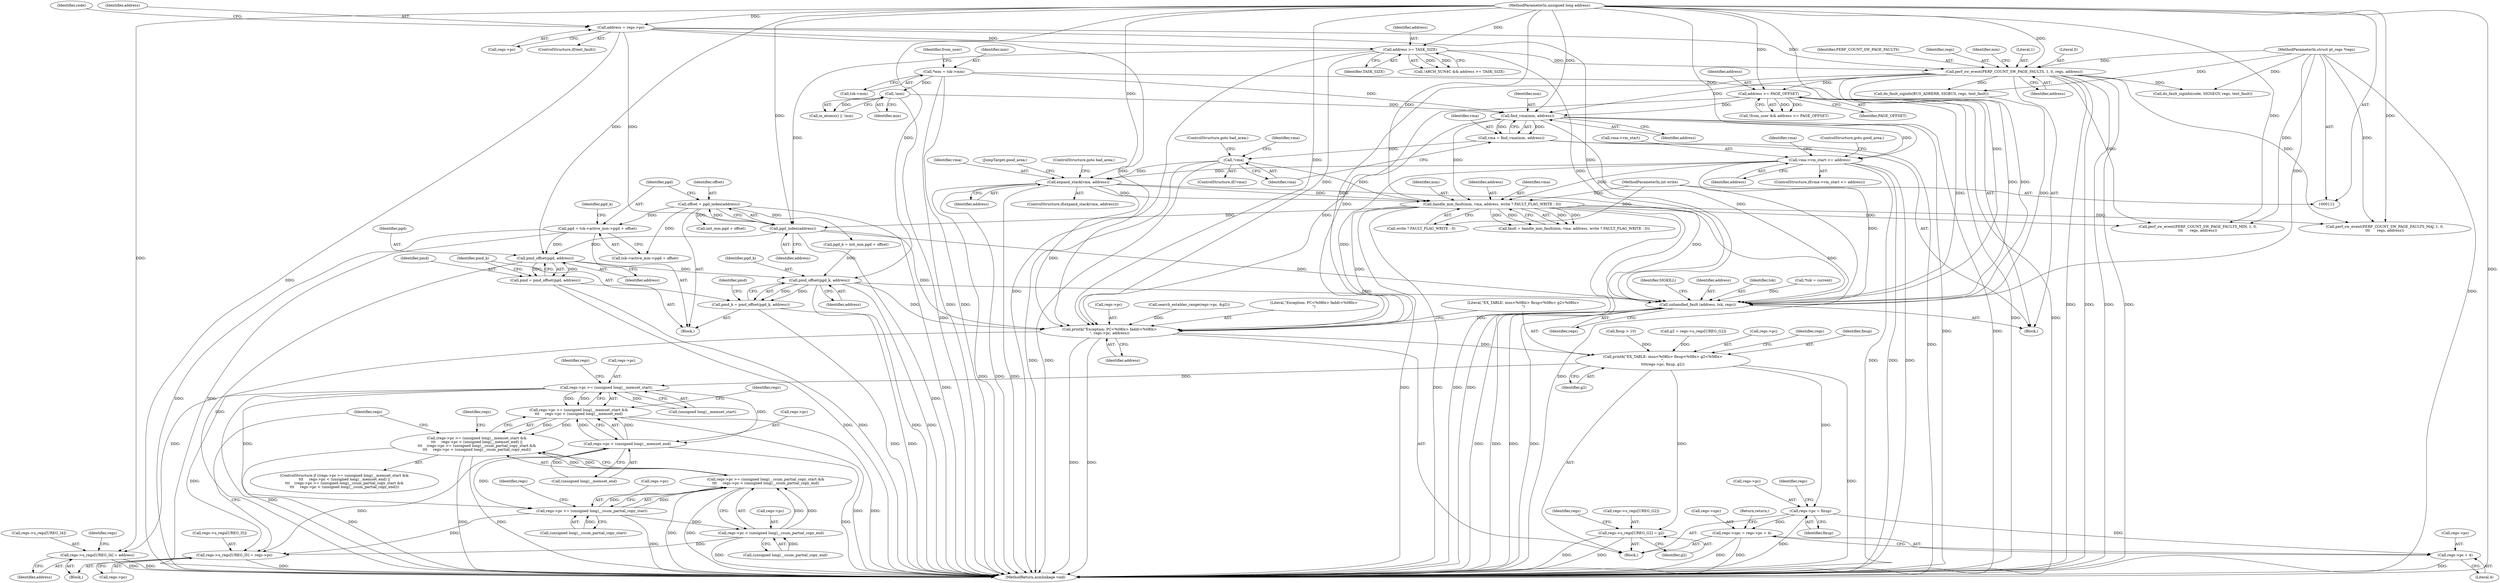 digraph "1_linux_a8b0ca17b80e92faab46ee7179ba9e99ccb61233_43@integer" {
"1000475" [label="(Call,pgd = tsk->active_mm->pgd + offset)"];
"1000467" [label="(Call,offset = pgd_index(address))"];
"1000469" [label="(Call,pgd_index(address))"];
"1000156" [label="(Call,address >= TASK_SIZE)"];
"1000144" [label="(Call,address = regs->pc)"];
"1000116" [label="(MethodParameterIn,unsigned long address)"];
"1000243" [label="(Call,handle_mm_fault(mm, vma, address, write ? FAULT_FLAG_WRITE : 0))"];
"1000187" [label="(Call,find_vma(mm, address))"];
"1000163" [label="(Call,!mm)"];
"1000124" [label="(Call,*mm = tsk->mm)"];
"1000181" [label="(Call,address >= PAGE_OFFSET)"];
"1000166" [label="(Call,perf_sw_event(PERF_COUNT_SW_PAGE_FAULTS, 1, 0, regs, address))"];
"1000113" [label="(MethodParameterIn,struct pt_regs *regs)"];
"1000210" [label="(Call,expand_stack(vma, address))"];
"1000191" [label="(Call,!vma)"];
"1000185" [label="(Call,vma = find_vma(mm, address))"];
"1000195" [label="(Call,vma->vm_start <= address)"];
"1000115" [label="(MethodParameterIn,int write)"];
"1000513" [label="(Call,pmd_offset(pgd, address))"];
"1000511" [label="(Call,pmd = pmd_offset(pgd, address))"];
"1000518" [label="(Call,pmd_offset(pgd_k, address))"];
"1000347" [label="(Call,printk(\"Exception: PC<%08lx> faddr<%08lx>\n\", regs->pc, address))"];
"1000353" [label="(Call,printk(\"EX_TABLE: insn<%08lx> fixup<%08x> g2<%08lx>\n\",\n\t\t\t\tregs->pc, fixup, g2))"];
"1000363" [label="(Call,regs->pc >= (unsigned long)__memset_start)"];
"1000362" [label="(Call,regs->pc >= (unsigned long)__memset_start &&\n\t\t\t     regs->pc < (unsigned long)__memset_end)"];
"1000361" [label="(Call,(regs->pc >= (unsigned long)__memset_start &&\n\t\t\t     regs->pc < (unsigned long)__memset_end) ||\n\t\t\t    (regs->pc >= (unsigned long)__csum_partial_copy_start &&\n\t\t\t     regs->pc < (unsigned long)__csum_partial_copy_end))"];
"1000370" [label="(Call,regs->pc < (unsigned long)__memset_end)"];
"1000378" [label="(Call,regs->pc >= (unsigned long)__csum_partial_copy_start)"];
"1000377" [label="(Call,regs->pc >= (unsigned long)__csum_partial_copy_start &&\n\t\t\t     regs->pc < (unsigned long)__csum_partial_copy_end)"];
"1000385" [label="(Call,regs->pc < (unsigned long)__csum_partial_copy_end)"];
"1000400" [label="(Call,regs->u_regs[UREG_I5] = regs->pc)"];
"1000409" [label="(Call,regs->u_regs[UREG_G2] = g2)"];
"1000416" [label="(Call,regs->pc = fixup)"];
"1000421" [label="(Call,regs->npc = regs->pc + 4)"];
"1000425" [label="(Call,regs->pc + 4)"];
"1000393" [label="(Call,regs->u_regs[UREG_I4] = address)"];
"1000431" [label="(Call,unhandled_fault (address, tsk, regs))"];
"1000516" [label="(Call,pmd_k = pmd_offset(pgd_k, address))"];
"1000436" [label="(Identifier,SIGKILL)"];
"1000124" [label="(Call,*mm = tsk->mm)"];
"1000415" [label="(Identifier,g2)"];
"1000467" [label="(Call,offset = pgd_index(address))"];
"1000362" [label="(Call,regs->pc >= (unsigned long)__memset_start &&\n\t\t\t     regs->pc < (unsigned long)__memset_end)"];
"1000396" [label="(Identifier,regs)"];
"1000209" [label="(ControlStructure,if(expand_stack(vma, address)))"];
"1000386" [label="(Call,regs->pc)"];
"1000371" [label="(Call,regs->pc)"];
"1000432" [label="(Identifier,address)"];
"1000401" [label="(Call,regs->u_regs[UREG_I5])"];
"1000146" [label="(Call,regs->pc)"];
"1000385" [label="(Call,regs->pc < (unsigned long)__csum_partial_copy_end)"];
"1000403" [label="(Identifier,regs)"];
"1000434" [label="(Identifier,regs)"];
"1000512" [label="(Identifier,pmd)"];
"1000433" [label="(Identifier,tsk)"];
"1000358" [label="(Identifier,fixup)"];
"1000133" [label="(Identifier,from_user)"];
"1000213" [label="(ControlStructure,goto bad_area;)"];
"1000243" [label="(Call,handle_mm_fault(mm, vma, address, write ? FAULT_FLAG_WRITE : 0))"];
"1000196" [label="(Call,vma->vm_start)"];
"1000211" [label="(Identifier,vma)"];
"1000199" [label="(Identifier,address)"];
"1000367" [label="(Call,(unsigned long)__memset_start)"];
"1000393" [label="(Call,regs->u_regs[UREG_I4] = address)"];
"1000370" [label="(Call,regs->pc < (unsigned long)__memset_end)"];
"1000171" [label="(Identifier,address)"];
"1000406" [label="(Call,regs->pc)"];
"1000115" [label="(MethodParameterIn,int write)"];
"1000197" [label="(Identifier,vma)"];
"1000278" [label="(Call,perf_sw_event(PERF_COUNT_SW_PAGE_FAULTS_MAJ, 1, 0,\n\t\t\t      regs, address))"];
"1000389" [label="(Call,(unsigned long)__csum_partial_copy_end)"];
"1000469" [label="(Call,pgd_index(address))"];
"1000465" [label="(Block,)"];
"1000423" [label="(Identifier,regs)"];
"1000193" [label="(ControlStructure,goto bad_area;)"];
"1000513" [label="(Call,pmd_offset(pgd, address))"];
"1000158" [label="(Identifier,TASK_SIZE)"];
"1000519" [label="(Identifier,pgd_k)"];
"1000360" [label="(ControlStructure,if ((regs->pc >= (unsigned long)__memset_start &&\n\t\t\t     regs->pc < (unsigned long)__memset_end) ||\n\t\t\t    (regs->pc >= (unsigned long)__csum_partial_copy_start &&\n\t\t\t     regs->pc < (unsigned long)__csum_partial_copy_end)))"];
"1000247" [label="(Call,write ? FAULT_FLAG_WRITE : 0)"];
"1000125" [label="(Identifier,mm)"];
"1000353" [label="(Call,printk(\"EX_TABLE: insn<%08lx> fixup<%08x> g2<%08lx>\n\",\n\t\t\t\tregs->pc, fixup, g2))"];
"1000486" [label="(Call,init_mm.pgd + offset)"];
"1000244" [label="(Identifier,mm)"];
"1000190" [label="(ControlStructure,if(!vma))"];
"1000421" [label="(Call,regs->npc = regs->pc + 4)"];
"1000409" [label="(Call,regs->u_regs[UREG_G2] = g2)"];
"1000394" [label="(Call,regs->u_regs[UREG_I4])"];
"1000169" [label="(Literal,0)"];
"1000120" [label="(Call,*tsk = current)"];
"1000191" [label="(Call,!vma)"];
"1000167" [label="(Identifier,PERF_COUNT_SW_PAGE_FAULTS)"];
"1000116" [label="(MethodParameterIn,unsigned long address)"];
"1000181" [label="(Call,address >= PAGE_OFFSET)"];
"1000429" [label="(Literal,4)"];
"1000425" [label="(Call,regs->pc + 4)"];
"1000484" [label="(Call,pgd_k = init_mm.pgd + offset)"];
"1000468" [label="(Identifier,offset)"];
"1000382" [label="(Call,(unsigned long)__csum_partial_copy_start)"];
"1000422" [label="(Call,regs->npc)"];
"1000347" [label="(Call,printk(\"Exception: PC<%08lx> faddr<%08lx>\n\", regs->pc, address))"];
"1000339" [label="(Call,fixup > 10)"];
"1000380" [label="(Identifier,regs)"];
"1000515" [label="(Identifier,address)"];
"1000520" [label="(Identifier,address)"];
"1000142" [label="(ControlStructure,if(text_fault))"];
"1000349" [label="(Call,regs->pc)"];
"1000153" [label="(Call,!ARCH_SUN4C && address >= TASK_SIZE)"];
"1000355" [label="(Call,regs->pc)"];
"1000189" [label="(Identifier,address)"];
"1000212" [label="(Identifier,address)"];
"1000525" [label="(Identifier,pmd)"];
"1000399" [label="(Identifier,address)"];
"1000113" [label="(MethodParameterIn,struct pt_regs *regs)"];
"1000187" [label="(Call,find_vma(mm, address))"];
"1000163" [label="(Call,!mm)"];
"1000514" [label="(Identifier,pgd)"];
"1000332" [label="(Call,search_extables_range(regs->pc, &g2))"];
"1000511" [label="(Call,pmd = pmd_offset(pgd, address))"];
"1000170" [label="(Identifier,regs)"];
"1000364" [label="(Call,regs->pc)"];
"1000205" [label="(Identifier,vma)"];
"1000150" [label="(Identifier,code)"];
"1000117" [label="(Block,)"];
"1000365" [label="(Identifier,regs)"];
"1000214" [label="(JumpTarget,good_area:)"];
"1000182" [label="(Identifier,address)"];
"1000161" [label="(Call,in_atomic() || !mm)"];
"1000392" [label="(Block,)"];
"1000374" [label="(Call,(unsigned long)__memset_end)"];
"1000195" [label="(Call,vma->vm_start <= address)"];
"1000516" [label="(Call,pmd_k = pmd_offset(pgd_k, address))"];
"1000430" [label="(Return,return;)"];
"1000517" [label="(Identifier,pmd_k)"];
"1000188" [label="(Identifier,mm)"];
"1000361" [label="(Call,(regs->pc >= (unsigned long)__memset_start &&\n\t\t\t     regs->pc < (unsigned long)__memset_end) ||\n\t\t\t    (regs->pc >= (unsigned long)__csum_partial_copy_start &&\n\t\t\t     regs->pc < (unsigned long)__csum_partial_copy_end))"];
"1000378" [label="(Call,regs->pc >= (unsigned long)__csum_partial_copy_start)"];
"1000485" [label="(Identifier,pgd_k)"];
"1000477" [label="(Call,tsk->active_mm->pgd + offset)"];
"1000246" [label="(Identifier,address)"];
"1000475" [label="(Call,pgd = tsk->active_mm->pgd + offset)"];
"1000156" [label="(Call,address >= TASK_SIZE)"];
"1000372" [label="(Identifier,regs)"];
"1000431" [label="(Call,unhandled_fault (address, tsk, regs))"];
"1000245" [label="(Identifier,vma)"];
"1000312" [label="(Call,do_fault_siginfo(code, SIGSEGV, regs, text_fault))"];
"1000166" [label="(Call,perf_sw_event(PERF_COUNT_SW_PAGE_FAULTS, 1, 0, regs, address))"];
"1000412" [label="(Identifier,regs)"];
"1000418" [label="(Identifier,regs)"];
"1000455" [label="(Call,do_fault_siginfo(BUS_ADRERR, SIGBUS, regs, text_fault))"];
"1000417" [label="(Call,regs->pc)"];
"1000185" [label="(Call,vma = find_vma(mm, address))"];
"1000426" [label="(Call,regs->pc)"];
"1000537" [label="(MethodReturn,asmlinkage void)"];
"1000363" [label="(Call,regs->pc >= (unsigned long)__memset_start)"];
"1000379" [label="(Call,regs->pc)"];
"1000194" [label="(ControlStructure,if(vma->vm_start <= address))"];
"1000518" [label="(Call,pmd_offset(pgd_k, address))"];
"1000476" [label="(Identifier,pgd)"];
"1000178" [label="(Call,!from_user && address >= PAGE_OFFSET)"];
"1000400" [label="(Call,regs->u_regs[UREG_I5] = regs->pc)"];
"1000420" [label="(Identifier,fixup)"];
"1000354" [label="(Literal,\"EX_TABLE: insn<%08lx> fixup<%08x> g2<%08lx>\n\")"];
"1000175" [label="(Identifier,mm)"];
"1000186" [label="(Identifier,vma)"];
"1000144" [label="(Call,address = regs->pc)"];
"1000387" [label="(Identifier,regs)"];
"1000290" [label="(Call,perf_sw_event(PERF_COUNT_SW_PAGE_FAULTS_MIN, 1, 0,\n\t\t\t      regs, address))"];
"1000192" [label="(Identifier,vma)"];
"1000319" [label="(Call,g2 = regs->u_regs[UREG_G2])"];
"1000470" [label="(Identifier,address)"];
"1000210" [label="(Call,expand_stack(vma, address))"];
"1000410" [label="(Call,regs->u_regs[UREG_G2])"];
"1000352" [label="(Identifier,address)"];
"1000157" [label="(Identifier,address)"];
"1000241" [label="(Call,fault = handle_mm_fault(mm, vma, address, write ? FAULT_FLAG_WRITE : 0))"];
"1000348" [label="(Literal,\"Exception: PC<%08lx> faddr<%08lx>\n\")"];
"1000377" [label="(Call,regs->pc >= (unsigned long)__csum_partial_copy_start &&\n\t\t\t     regs->pc < (unsigned long)__csum_partial_copy_end)"];
"1000359" [label="(Identifier,g2)"];
"1000126" [label="(Call,tsk->mm)"];
"1000342" [label="(Block,)"];
"1000416" [label="(Call,regs->pc = fixup)"];
"1000168" [label="(Literal,1)"];
"1000164" [label="(Identifier,mm)"];
"1000200" [label="(ControlStructure,goto good_area;)"];
"1000183" [label="(Identifier,PAGE_OFFSET)"];
"1000145" [label="(Identifier,address)"];
"1000475" -> "1000465"  [label="AST: "];
"1000475" -> "1000477"  [label="CFG: "];
"1000476" -> "1000475"  [label="AST: "];
"1000477" -> "1000475"  [label="AST: "];
"1000485" -> "1000475"  [label="CFG: "];
"1000475" -> "1000537"  [label="DDG: "];
"1000475" -> "1000537"  [label="DDG: "];
"1000467" -> "1000475"  [label="DDG: "];
"1000475" -> "1000513"  [label="DDG: "];
"1000467" -> "1000465"  [label="AST: "];
"1000467" -> "1000469"  [label="CFG: "];
"1000468" -> "1000467"  [label="AST: "];
"1000469" -> "1000467"  [label="AST: "];
"1000476" -> "1000467"  [label="CFG: "];
"1000467" -> "1000537"  [label="DDG: "];
"1000469" -> "1000467"  [label="DDG: "];
"1000467" -> "1000477"  [label="DDG: "];
"1000467" -> "1000484"  [label="DDG: "];
"1000467" -> "1000486"  [label="DDG: "];
"1000469" -> "1000470"  [label="CFG: "];
"1000470" -> "1000469"  [label="AST: "];
"1000469" -> "1000537"  [label="DDG: "];
"1000469" -> "1000347"  [label="DDG: "];
"1000469" -> "1000431"  [label="DDG: "];
"1000156" -> "1000469"  [label="DDG: "];
"1000144" -> "1000469"  [label="DDG: "];
"1000243" -> "1000469"  [label="DDG: "];
"1000116" -> "1000469"  [label="DDG: "];
"1000469" -> "1000513"  [label="DDG: "];
"1000156" -> "1000153"  [label="AST: "];
"1000156" -> "1000158"  [label="CFG: "];
"1000157" -> "1000156"  [label="AST: "];
"1000158" -> "1000156"  [label="AST: "];
"1000153" -> "1000156"  [label="CFG: "];
"1000156" -> "1000537"  [label="DDG: "];
"1000156" -> "1000153"  [label="DDG: "];
"1000156" -> "1000153"  [label="DDG: "];
"1000144" -> "1000156"  [label="DDG: "];
"1000116" -> "1000156"  [label="DDG: "];
"1000156" -> "1000166"  [label="DDG: "];
"1000156" -> "1000347"  [label="DDG: "];
"1000156" -> "1000431"  [label="DDG: "];
"1000144" -> "1000142"  [label="AST: "];
"1000144" -> "1000146"  [label="CFG: "];
"1000145" -> "1000144"  [label="AST: "];
"1000146" -> "1000144"  [label="AST: "];
"1000150" -> "1000144"  [label="CFG: "];
"1000144" -> "1000537"  [label="DDG: "];
"1000116" -> "1000144"  [label="DDG: "];
"1000144" -> "1000166"  [label="DDG: "];
"1000144" -> "1000347"  [label="DDG: "];
"1000144" -> "1000431"  [label="DDG: "];
"1000116" -> "1000112"  [label="AST: "];
"1000116" -> "1000537"  [label="DDG: "];
"1000116" -> "1000166"  [label="DDG: "];
"1000116" -> "1000181"  [label="DDG: "];
"1000116" -> "1000187"  [label="DDG: "];
"1000116" -> "1000195"  [label="DDG: "];
"1000116" -> "1000210"  [label="DDG: "];
"1000116" -> "1000243"  [label="DDG: "];
"1000116" -> "1000278"  [label="DDG: "];
"1000116" -> "1000290"  [label="DDG: "];
"1000116" -> "1000347"  [label="DDG: "];
"1000116" -> "1000393"  [label="DDG: "];
"1000116" -> "1000431"  [label="DDG: "];
"1000116" -> "1000513"  [label="DDG: "];
"1000116" -> "1000518"  [label="DDG: "];
"1000243" -> "1000241"  [label="AST: "];
"1000243" -> "1000247"  [label="CFG: "];
"1000244" -> "1000243"  [label="AST: "];
"1000245" -> "1000243"  [label="AST: "];
"1000246" -> "1000243"  [label="AST: "];
"1000247" -> "1000243"  [label="AST: "];
"1000241" -> "1000243"  [label="CFG: "];
"1000243" -> "1000537"  [label="DDG: "];
"1000243" -> "1000537"  [label="DDG: "];
"1000243" -> "1000537"  [label="DDG: "];
"1000243" -> "1000537"  [label="DDG: "];
"1000243" -> "1000241"  [label="DDG: "];
"1000243" -> "1000241"  [label="DDG: "];
"1000243" -> "1000241"  [label="DDG: "];
"1000243" -> "1000241"  [label="DDG: "];
"1000187" -> "1000243"  [label="DDG: "];
"1000210" -> "1000243"  [label="DDG: "];
"1000210" -> "1000243"  [label="DDG: "];
"1000191" -> "1000243"  [label="DDG: "];
"1000195" -> "1000243"  [label="DDG: "];
"1000115" -> "1000243"  [label="DDG: "];
"1000243" -> "1000278"  [label="DDG: "];
"1000243" -> "1000290"  [label="DDG: "];
"1000243" -> "1000347"  [label="DDG: "];
"1000243" -> "1000431"  [label="DDG: "];
"1000187" -> "1000185"  [label="AST: "];
"1000187" -> "1000189"  [label="CFG: "];
"1000188" -> "1000187"  [label="AST: "];
"1000189" -> "1000187"  [label="AST: "];
"1000185" -> "1000187"  [label="CFG: "];
"1000187" -> "1000537"  [label="DDG: "];
"1000187" -> "1000537"  [label="DDG: "];
"1000187" -> "1000185"  [label="DDG: "];
"1000187" -> "1000185"  [label="DDG: "];
"1000163" -> "1000187"  [label="DDG: "];
"1000124" -> "1000187"  [label="DDG: "];
"1000181" -> "1000187"  [label="DDG: "];
"1000166" -> "1000187"  [label="DDG: "];
"1000187" -> "1000195"  [label="DDG: "];
"1000187" -> "1000347"  [label="DDG: "];
"1000187" -> "1000431"  [label="DDG: "];
"1000163" -> "1000161"  [label="AST: "];
"1000163" -> "1000164"  [label="CFG: "];
"1000164" -> "1000163"  [label="AST: "];
"1000161" -> "1000163"  [label="CFG: "];
"1000163" -> "1000537"  [label="DDG: "];
"1000163" -> "1000161"  [label="DDG: "];
"1000124" -> "1000163"  [label="DDG: "];
"1000124" -> "1000117"  [label="AST: "];
"1000124" -> "1000126"  [label="CFG: "];
"1000125" -> "1000124"  [label="AST: "];
"1000126" -> "1000124"  [label="AST: "];
"1000133" -> "1000124"  [label="CFG: "];
"1000124" -> "1000537"  [label="DDG: "];
"1000124" -> "1000537"  [label="DDG: "];
"1000181" -> "1000178"  [label="AST: "];
"1000181" -> "1000183"  [label="CFG: "];
"1000182" -> "1000181"  [label="AST: "];
"1000183" -> "1000181"  [label="AST: "];
"1000178" -> "1000181"  [label="CFG: "];
"1000181" -> "1000537"  [label="DDG: "];
"1000181" -> "1000537"  [label="DDG: "];
"1000181" -> "1000178"  [label="DDG: "];
"1000181" -> "1000178"  [label="DDG: "];
"1000166" -> "1000181"  [label="DDG: "];
"1000181" -> "1000347"  [label="DDG: "];
"1000181" -> "1000431"  [label="DDG: "];
"1000166" -> "1000117"  [label="AST: "];
"1000166" -> "1000171"  [label="CFG: "];
"1000167" -> "1000166"  [label="AST: "];
"1000168" -> "1000166"  [label="AST: "];
"1000169" -> "1000166"  [label="AST: "];
"1000170" -> "1000166"  [label="AST: "];
"1000171" -> "1000166"  [label="AST: "];
"1000175" -> "1000166"  [label="CFG: "];
"1000166" -> "1000537"  [label="DDG: "];
"1000166" -> "1000537"  [label="DDG: "];
"1000166" -> "1000537"  [label="DDG: "];
"1000166" -> "1000537"  [label="DDG: "];
"1000113" -> "1000166"  [label="DDG: "];
"1000166" -> "1000278"  [label="DDG: "];
"1000166" -> "1000290"  [label="DDG: "];
"1000166" -> "1000312"  [label="DDG: "];
"1000166" -> "1000347"  [label="DDG: "];
"1000166" -> "1000431"  [label="DDG: "];
"1000166" -> "1000431"  [label="DDG: "];
"1000166" -> "1000455"  [label="DDG: "];
"1000113" -> "1000112"  [label="AST: "];
"1000113" -> "1000537"  [label="DDG: "];
"1000113" -> "1000278"  [label="DDG: "];
"1000113" -> "1000290"  [label="DDG: "];
"1000113" -> "1000312"  [label="DDG: "];
"1000113" -> "1000431"  [label="DDG: "];
"1000113" -> "1000455"  [label="DDG: "];
"1000210" -> "1000209"  [label="AST: "];
"1000210" -> "1000212"  [label="CFG: "];
"1000211" -> "1000210"  [label="AST: "];
"1000212" -> "1000210"  [label="AST: "];
"1000213" -> "1000210"  [label="CFG: "];
"1000214" -> "1000210"  [label="CFG: "];
"1000210" -> "1000537"  [label="DDG: "];
"1000210" -> "1000537"  [label="DDG: "];
"1000210" -> "1000537"  [label="DDG: "];
"1000191" -> "1000210"  [label="DDG: "];
"1000195" -> "1000210"  [label="DDG: "];
"1000210" -> "1000347"  [label="DDG: "];
"1000210" -> "1000431"  [label="DDG: "];
"1000191" -> "1000190"  [label="AST: "];
"1000191" -> "1000192"  [label="CFG: "];
"1000192" -> "1000191"  [label="AST: "];
"1000193" -> "1000191"  [label="CFG: "];
"1000197" -> "1000191"  [label="CFG: "];
"1000191" -> "1000537"  [label="DDG: "];
"1000191" -> "1000537"  [label="DDG: "];
"1000185" -> "1000191"  [label="DDG: "];
"1000185" -> "1000117"  [label="AST: "];
"1000186" -> "1000185"  [label="AST: "];
"1000192" -> "1000185"  [label="CFG: "];
"1000185" -> "1000537"  [label="DDG: "];
"1000195" -> "1000194"  [label="AST: "];
"1000195" -> "1000199"  [label="CFG: "];
"1000196" -> "1000195"  [label="AST: "];
"1000199" -> "1000195"  [label="AST: "];
"1000200" -> "1000195"  [label="CFG: "];
"1000205" -> "1000195"  [label="CFG: "];
"1000195" -> "1000537"  [label="DDG: "];
"1000195" -> "1000537"  [label="DDG: "];
"1000195" -> "1000537"  [label="DDG: "];
"1000195" -> "1000347"  [label="DDG: "];
"1000195" -> "1000431"  [label="DDG: "];
"1000115" -> "1000112"  [label="AST: "];
"1000115" -> "1000537"  [label="DDG: "];
"1000115" -> "1000247"  [label="DDG: "];
"1000513" -> "1000511"  [label="AST: "];
"1000513" -> "1000515"  [label="CFG: "];
"1000514" -> "1000513"  [label="AST: "];
"1000515" -> "1000513"  [label="AST: "];
"1000511" -> "1000513"  [label="CFG: "];
"1000513" -> "1000537"  [label="DDG: "];
"1000513" -> "1000511"  [label="DDG: "];
"1000513" -> "1000511"  [label="DDG: "];
"1000513" -> "1000518"  [label="DDG: "];
"1000511" -> "1000465"  [label="AST: "];
"1000512" -> "1000511"  [label="AST: "];
"1000517" -> "1000511"  [label="CFG: "];
"1000511" -> "1000537"  [label="DDG: "];
"1000511" -> "1000537"  [label="DDG: "];
"1000518" -> "1000516"  [label="AST: "];
"1000518" -> "1000520"  [label="CFG: "];
"1000519" -> "1000518"  [label="AST: "];
"1000520" -> "1000518"  [label="AST: "];
"1000516" -> "1000518"  [label="CFG: "];
"1000518" -> "1000537"  [label="DDG: "];
"1000518" -> "1000537"  [label="DDG: "];
"1000518" -> "1000347"  [label="DDG: "];
"1000518" -> "1000431"  [label="DDG: "];
"1000518" -> "1000516"  [label="DDG: "];
"1000518" -> "1000516"  [label="DDG: "];
"1000484" -> "1000518"  [label="DDG: "];
"1000347" -> "1000342"  [label="AST: "];
"1000347" -> "1000352"  [label="CFG: "];
"1000348" -> "1000347"  [label="AST: "];
"1000349" -> "1000347"  [label="AST: "];
"1000352" -> "1000347"  [label="AST: "];
"1000354" -> "1000347"  [label="CFG: "];
"1000347" -> "1000537"  [label="DDG: "];
"1000347" -> "1000537"  [label="DDG: "];
"1000332" -> "1000347"  [label="DDG: "];
"1000431" -> "1000347"  [label="DDG: "];
"1000347" -> "1000353"  [label="DDG: "];
"1000347" -> "1000393"  [label="DDG: "];
"1000353" -> "1000342"  [label="AST: "];
"1000353" -> "1000359"  [label="CFG: "];
"1000354" -> "1000353"  [label="AST: "];
"1000355" -> "1000353"  [label="AST: "];
"1000358" -> "1000353"  [label="AST: "];
"1000359" -> "1000353"  [label="AST: "];
"1000365" -> "1000353"  [label="CFG: "];
"1000353" -> "1000537"  [label="DDG: "];
"1000339" -> "1000353"  [label="DDG: "];
"1000319" -> "1000353"  [label="DDG: "];
"1000353" -> "1000363"  [label="DDG: "];
"1000353" -> "1000409"  [label="DDG: "];
"1000353" -> "1000416"  [label="DDG: "];
"1000363" -> "1000362"  [label="AST: "];
"1000363" -> "1000367"  [label="CFG: "];
"1000364" -> "1000363"  [label="AST: "];
"1000367" -> "1000363"  [label="AST: "];
"1000372" -> "1000363"  [label="CFG: "];
"1000362" -> "1000363"  [label="CFG: "];
"1000363" -> "1000537"  [label="DDG: "];
"1000363" -> "1000362"  [label="DDG: "];
"1000363" -> "1000362"  [label="DDG: "];
"1000367" -> "1000363"  [label="DDG: "];
"1000363" -> "1000370"  [label="DDG: "];
"1000363" -> "1000378"  [label="DDG: "];
"1000363" -> "1000400"  [label="DDG: "];
"1000362" -> "1000361"  [label="AST: "];
"1000362" -> "1000370"  [label="CFG: "];
"1000370" -> "1000362"  [label="AST: "];
"1000380" -> "1000362"  [label="CFG: "];
"1000361" -> "1000362"  [label="CFG: "];
"1000362" -> "1000537"  [label="DDG: "];
"1000362" -> "1000537"  [label="DDG: "];
"1000362" -> "1000361"  [label="DDG: "];
"1000362" -> "1000361"  [label="DDG: "];
"1000370" -> "1000362"  [label="DDG: "];
"1000370" -> "1000362"  [label="DDG: "];
"1000361" -> "1000360"  [label="AST: "];
"1000361" -> "1000377"  [label="CFG: "];
"1000377" -> "1000361"  [label="AST: "];
"1000396" -> "1000361"  [label="CFG: "];
"1000412" -> "1000361"  [label="CFG: "];
"1000361" -> "1000537"  [label="DDG: "];
"1000361" -> "1000537"  [label="DDG: "];
"1000361" -> "1000537"  [label="DDG: "];
"1000377" -> "1000361"  [label="DDG: "];
"1000377" -> "1000361"  [label="DDG: "];
"1000370" -> "1000374"  [label="CFG: "];
"1000371" -> "1000370"  [label="AST: "];
"1000374" -> "1000370"  [label="AST: "];
"1000370" -> "1000537"  [label="DDG: "];
"1000374" -> "1000370"  [label="DDG: "];
"1000370" -> "1000378"  [label="DDG: "];
"1000370" -> "1000400"  [label="DDG: "];
"1000378" -> "1000377"  [label="AST: "];
"1000378" -> "1000382"  [label="CFG: "];
"1000379" -> "1000378"  [label="AST: "];
"1000382" -> "1000378"  [label="AST: "];
"1000387" -> "1000378"  [label="CFG: "];
"1000377" -> "1000378"  [label="CFG: "];
"1000378" -> "1000537"  [label="DDG: "];
"1000378" -> "1000377"  [label="DDG: "];
"1000378" -> "1000377"  [label="DDG: "];
"1000382" -> "1000378"  [label="DDG: "];
"1000378" -> "1000385"  [label="DDG: "];
"1000378" -> "1000400"  [label="DDG: "];
"1000377" -> "1000385"  [label="CFG: "];
"1000385" -> "1000377"  [label="AST: "];
"1000377" -> "1000537"  [label="DDG: "];
"1000377" -> "1000537"  [label="DDG: "];
"1000385" -> "1000377"  [label="DDG: "];
"1000385" -> "1000377"  [label="DDG: "];
"1000385" -> "1000389"  [label="CFG: "];
"1000386" -> "1000385"  [label="AST: "];
"1000389" -> "1000385"  [label="AST: "];
"1000385" -> "1000537"  [label="DDG: "];
"1000389" -> "1000385"  [label="DDG: "];
"1000385" -> "1000400"  [label="DDG: "];
"1000400" -> "1000392"  [label="AST: "];
"1000400" -> "1000406"  [label="CFG: "];
"1000401" -> "1000400"  [label="AST: "];
"1000406" -> "1000400"  [label="AST: "];
"1000412" -> "1000400"  [label="CFG: "];
"1000400" -> "1000537"  [label="DDG: "];
"1000409" -> "1000342"  [label="AST: "];
"1000409" -> "1000415"  [label="CFG: "];
"1000410" -> "1000409"  [label="AST: "];
"1000415" -> "1000409"  [label="AST: "];
"1000418" -> "1000409"  [label="CFG: "];
"1000409" -> "1000537"  [label="DDG: "];
"1000409" -> "1000537"  [label="DDG: "];
"1000416" -> "1000342"  [label="AST: "];
"1000416" -> "1000420"  [label="CFG: "];
"1000417" -> "1000416"  [label="AST: "];
"1000420" -> "1000416"  [label="AST: "];
"1000423" -> "1000416"  [label="CFG: "];
"1000416" -> "1000537"  [label="DDG: "];
"1000416" -> "1000421"  [label="DDG: "];
"1000416" -> "1000425"  [label="DDG: "];
"1000421" -> "1000342"  [label="AST: "];
"1000421" -> "1000425"  [label="CFG: "];
"1000422" -> "1000421"  [label="AST: "];
"1000425" -> "1000421"  [label="AST: "];
"1000430" -> "1000421"  [label="CFG: "];
"1000421" -> "1000537"  [label="DDG: "];
"1000421" -> "1000537"  [label="DDG: "];
"1000425" -> "1000429"  [label="CFG: "];
"1000426" -> "1000425"  [label="AST: "];
"1000429" -> "1000425"  [label="AST: "];
"1000425" -> "1000537"  [label="DDG: "];
"1000393" -> "1000392"  [label="AST: "];
"1000393" -> "1000399"  [label="CFG: "];
"1000394" -> "1000393"  [label="AST: "];
"1000399" -> "1000393"  [label="AST: "];
"1000403" -> "1000393"  [label="CFG: "];
"1000393" -> "1000537"  [label="DDG: "];
"1000393" -> "1000537"  [label="DDG: "];
"1000431" -> "1000117"  [label="AST: "];
"1000431" -> "1000434"  [label="CFG: "];
"1000432" -> "1000431"  [label="AST: "];
"1000433" -> "1000431"  [label="AST: "];
"1000434" -> "1000431"  [label="AST: "];
"1000436" -> "1000431"  [label="CFG: "];
"1000431" -> "1000537"  [label="DDG: "];
"1000431" -> "1000537"  [label="DDG: "];
"1000431" -> "1000537"  [label="DDG: "];
"1000431" -> "1000537"  [label="DDG: "];
"1000120" -> "1000431"  [label="DDG: "];
"1000455" -> "1000431"  [label="DDG: "];
"1000516" -> "1000465"  [label="AST: "];
"1000517" -> "1000516"  [label="AST: "];
"1000525" -> "1000516"  [label="CFG: "];
"1000516" -> "1000537"  [label="DDG: "];
"1000516" -> "1000537"  [label="DDG: "];
}

